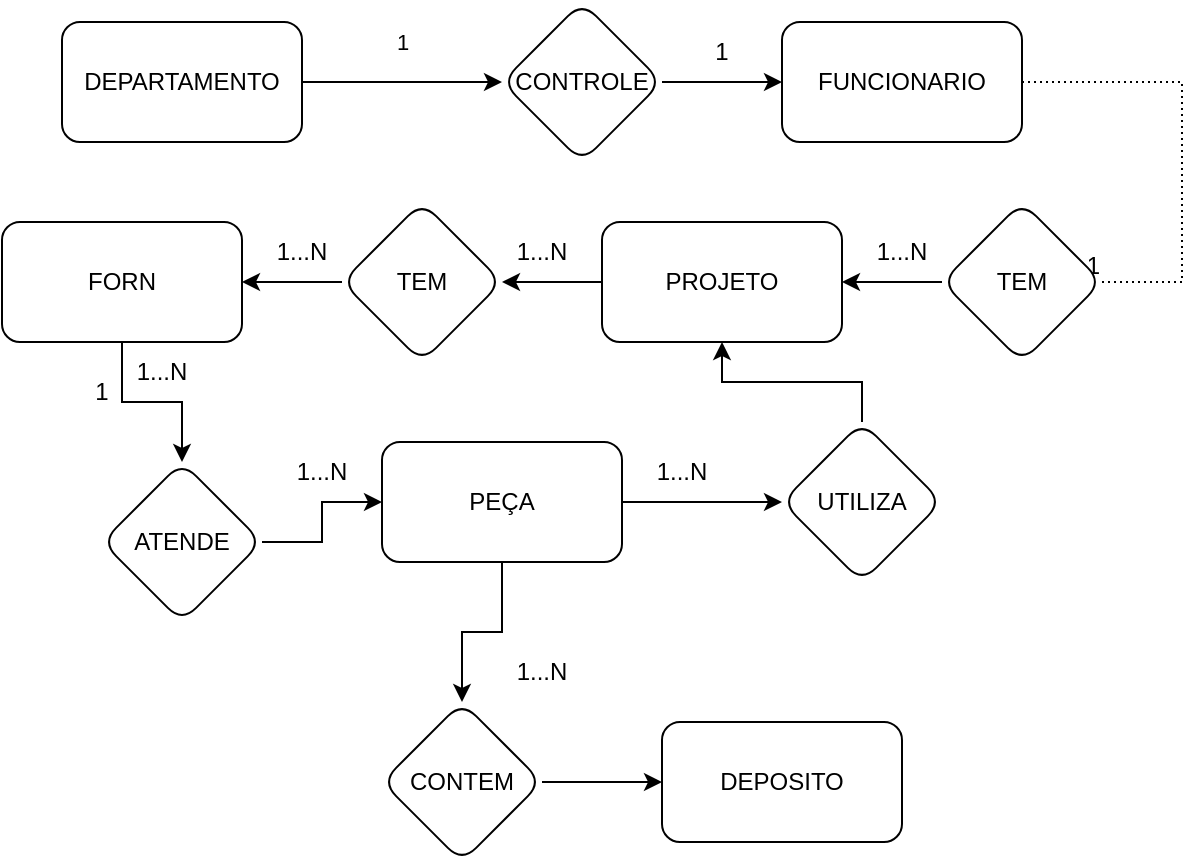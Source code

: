 <mxfile version="21.6.9" type="github">
  <diagram id="R2lEEEUBdFMjLlhIrx00" name="Page-1">
    <mxGraphModel dx="2284" dy="644" grid="1" gridSize="10" guides="1" tooltips="1" connect="1" arrows="1" fold="1" page="1" pageScale="1" pageWidth="850" pageHeight="1100" math="0" shadow="0" extFonts="Permanent Marker^https://fonts.googleapis.com/css?family=Permanent+Marker">
      <root>
        <mxCell id="0" />
        <mxCell id="1" parent="0" />
        <mxCell id="HVYfLiIrZfnUgEDj0098-3" value="1" style="edgeStyle=orthogonalEdgeStyle;rounded=0;orthogonalLoop=1;jettySize=auto;html=1;" edge="1" parent="1" source="HVYfLiIrZfnUgEDj0098-1" target="HVYfLiIrZfnUgEDj0098-2">
          <mxGeometry y="20" relative="1" as="geometry">
            <mxPoint as="offset" />
          </mxGeometry>
        </mxCell>
        <mxCell id="HVYfLiIrZfnUgEDj0098-1" value="DEPARTAMENTO" style="rounded=1;whiteSpace=wrap;html=1;" vertex="1" parent="1">
          <mxGeometry x="-40" y="60" width="120" height="60" as="geometry" />
        </mxCell>
        <mxCell id="HVYfLiIrZfnUgEDj0098-10" value="" style="edgeStyle=orthogonalEdgeStyle;rounded=0;orthogonalLoop=1;jettySize=auto;html=1;" edge="1" parent="1" source="HVYfLiIrZfnUgEDj0098-2" target="HVYfLiIrZfnUgEDj0098-4">
          <mxGeometry relative="1" as="geometry" />
        </mxCell>
        <mxCell id="HVYfLiIrZfnUgEDj0098-2" value="CONTROLE" style="rhombus;whiteSpace=wrap;html=1;rounded=1;" vertex="1" parent="1">
          <mxGeometry x="180" y="50" width="80" height="80" as="geometry" />
        </mxCell>
        <mxCell id="HVYfLiIrZfnUgEDj0098-4" value="FUNCIONARIO" style="whiteSpace=wrap;html=1;rounded=1;" vertex="1" parent="1">
          <mxGeometry x="320" y="60" width="120" height="60" as="geometry" />
        </mxCell>
        <mxCell id="HVYfLiIrZfnUgEDj0098-12" value="1" style="text;html=1;strokeColor=none;fillColor=none;align=center;verticalAlign=middle;whiteSpace=wrap;rounded=0;" vertex="1" parent="1">
          <mxGeometry x="260" y="60" width="60" height="30" as="geometry" />
        </mxCell>
        <mxCell id="HVYfLiIrZfnUgEDj0098-40" value="" style="endArrow=none;html=1;rounded=0;dashed=1;dashPattern=1 2;exitX=1;exitY=0.5;exitDx=0;exitDy=0;entryX=1;entryY=0.5;entryDx=0;entryDy=0;" edge="1" parent="1" source="HVYfLiIrZfnUgEDj0098-4" target="HVYfLiIrZfnUgEDj0098-43">
          <mxGeometry relative="1" as="geometry">
            <mxPoint x="350" y="310" as="sourcePoint" />
            <mxPoint x="510" y="200" as="targetPoint" />
            <Array as="points">
              <mxPoint x="520" y="90" />
              <mxPoint x="520" y="190" />
            </Array>
          </mxGeometry>
        </mxCell>
        <mxCell id="HVYfLiIrZfnUgEDj0098-41" value="1" style="resizable=0;html=1;whiteSpace=wrap;align=right;verticalAlign=bottom;" connectable="0" vertex="1" parent="HVYfLiIrZfnUgEDj0098-40">
          <mxGeometry x="1" relative="1" as="geometry" />
        </mxCell>
        <mxCell id="HVYfLiIrZfnUgEDj0098-46" value="" style="edgeStyle=orthogonalEdgeStyle;rounded=0;orthogonalLoop=1;jettySize=auto;html=1;" edge="1" parent="1" source="HVYfLiIrZfnUgEDj0098-43" target="HVYfLiIrZfnUgEDj0098-45">
          <mxGeometry relative="1" as="geometry" />
        </mxCell>
        <mxCell id="HVYfLiIrZfnUgEDj0098-43" value="TEM" style="rhombus;whiteSpace=wrap;html=1;rounded=1;" vertex="1" parent="1">
          <mxGeometry x="400" y="150" width="80" height="80" as="geometry" />
        </mxCell>
        <mxCell id="HVYfLiIrZfnUgEDj0098-49" value="" style="edgeStyle=orthogonalEdgeStyle;rounded=0;orthogonalLoop=1;jettySize=auto;html=1;" edge="1" parent="1" source="HVYfLiIrZfnUgEDj0098-45" target="HVYfLiIrZfnUgEDj0098-48">
          <mxGeometry relative="1" as="geometry" />
        </mxCell>
        <mxCell id="HVYfLiIrZfnUgEDj0098-45" value="PROJETO" style="whiteSpace=wrap;html=1;rounded=1;" vertex="1" parent="1">
          <mxGeometry x="230" y="160" width="120" height="60" as="geometry" />
        </mxCell>
        <mxCell id="HVYfLiIrZfnUgEDj0098-51" value="" style="edgeStyle=orthogonalEdgeStyle;rounded=0;orthogonalLoop=1;jettySize=auto;html=1;" edge="1" parent="1" source="HVYfLiIrZfnUgEDj0098-48" target="HVYfLiIrZfnUgEDj0098-50">
          <mxGeometry relative="1" as="geometry" />
        </mxCell>
        <mxCell id="HVYfLiIrZfnUgEDj0098-48" value="TEM" style="rhombus;whiteSpace=wrap;html=1;rounded=1;" vertex="1" parent="1">
          <mxGeometry x="100" y="150" width="80" height="80" as="geometry" />
        </mxCell>
        <mxCell id="HVYfLiIrZfnUgEDj0098-53" value="" style="edgeStyle=orthogonalEdgeStyle;rounded=0;orthogonalLoop=1;jettySize=auto;html=1;" edge="1" parent="1" source="HVYfLiIrZfnUgEDj0098-50" target="HVYfLiIrZfnUgEDj0098-52">
          <mxGeometry relative="1" as="geometry" />
        </mxCell>
        <mxCell id="HVYfLiIrZfnUgEDj0098-50" value="FORN" style="whiteSpace=wrap;html=1;rounded=1;" vertex="1" parent="1">
          <mxGeometry x="-70" y="160" width="120" height="60" as="geometry" />
        </mxCell>
        <mxCell id="HVYfLiIrZfnUgEDj0098-55" value="" style="edgeStyle=orthogonalEdgeStyle;rounded=0;orthogonalLoop=1;jettySize=auto;html=1;" edge="1" parent="1" source="HVYfLiIrZfnUgEDj0098-52" target="HVYfLiIrZfnUgEDj0098-54">
          <mxGeometry relative="1" as="geometry" />
        </mxCell>
        <mxCell id="HVYfLiIrZfnUgEDj0098-52" value="ATENDE" style="rhombus;whiteSpace=wrap;html=1;rounded=1;" vertex="1" parent="1">
          <mxGeometry x="-20" y="280" width="80" height="80" as="geometry" />
        </mxCell>
        <mxCell id="HVYfLiIrZfnUgEDj0098-57" value="" style="edgeStyle=orthogonalEdgeStyle;rounded=0;orthogonalLoop=1;jettySize=auto;html=1;" edge="1" parent="1" source="HVYfLiIrZfnUgEDj0098-54" target="HVYfLiIrZfnUgEDj0098-56">
          <mxGeometry relative="1" as="geometry" />
        </mxCell>
        <mxCell id="HVYfLiIrZfnUgEDj0098-60" value="" style="edgeStyle=orthogonalEdgeStyle;rounded=0;orthogonalLoop=1;jettySize=auto;html=1;" edge="1" parent="1" source="HVYfLiIrZfnUgEDj0098-54" target="HVYfLiIrZfnUgEDj0098-59">
          <mxGeometry relative="1" as="geometry" />
        </mxCell>
        <mxCell id="HVYfLiIrZfnUgEDj0098-54" value="PEÇA" style="whiteSpace=wrap;html=1;rounded=1;" vertex="1" parent="1">
          <mxGeometry x="120" y="270" width="120" height="60" as="geometry" />
        </mxCell>
        <mxCell id="HVYfLiIrZfnUgEDj0098-58" value="" style="edgeStyle=orthogonalEdgeStyle;rounded=0;orthogonalLoop=1;jettySize=auto;html=1;" edge="1" parent="1" source="HVYfLiIrZfnUgEDj0098-56" target="HVYfLiIrZfnUgEDj0098-45">
          <mxGeometry relative="1" as="geometry" />
        </mxCell>
        <mxCell id="HVYfLiIrZfnUgEDj0098-56" value="UTILIZA" style="rhombus;whiteSpace=wrap;html=1;rounded=1;" vertex="1" parent="1">
          <mxGeometry x="320" y="260" width="80" height="80" as="geometry" />
        </mxCell>
        <mxCell id="HVYfLiIrZfnUgEDj0098-62" value="" style="edgeStyle=orthogonalEdgeStyle;rounded=0;orthogonalLoop=1;jettySize=auto;html=1;" edge="1" parent="1" source="HVYfLiIrZfnUgEDj0098-59" target="HVYfLiIrZfnUgEDj0098-61">
          <mxGeometry relative="1" as="geometry" />
        </mxCell>
        <mxCell id="HVYfLiIrZfnUgEDj0098-59" value="CONTEM" style="rhombus;whiteSpace=wrap;html=1;rounded=1;" vertex="1" parent="1">
          <mxGeometry x="120" y="400" width="80" height="80" as="geometry" />
        </mxCell>
        <mxCell id="HVYfLiIrZfnUgEDj0098-61" value="DEPOSITO" style="whiteSpace=wrap;html=1;rounded=1;" vertex="1" parent="1">
          <mxGeometry x="260" y="410" width="120" height="60" as="geometry" />
        </mxCell>
        <mxCell id="HVYfLiIrZfnUgEDj0098-64" value="1...N" style="text;html=1;strokeColor=none;fillColor=none;align=center;verticalAlign=middle;whiteSpace=wrap;rounded=0;" vertex="1" parent="1">
          <mxGeometry x="350" y="160" width="60" height="30" as="geometry" />
        </mxCell>
        <mxCell id="HVYfLiIrZfnUgEDj0098-65" value="1...N" style="text;html=1;strokeColor=none;fillColor=none;align=center;verticalAlign=middle;whiteSpace=wrap;rounded=0;" vertex="1" parent="1">
          <mxGeometry x="170" y="160" width="60" height="30" as="geometry" />
        </mxCell>
        <mxCell id="HVYfLiIrZfnUgEDj0098-66" value="1...N" style="text;html=1;strokeColor=none;fillColor=none;align=center;verticalAlign=middle;whiteSpace=wrap;rounded=0;" vertex="1" parent="1">
          <mxGeometry x="50" y="160" width="60" height="30" as="geometry" />
        </mxCell>
        <mxCell id="HVYfLiIrZfnUgEDj0098-67" value="1" style="text;html=1;strokeColor=none;fillColor=none;align=center;verticalAlign=middle;whiteSpace=wrap;rounded=0;" vertex="1" parent="1">
          <mxGeometry x="-50" y="230" width="60" height="30" as="geometry" />
        </mxCell>
        <mxCell id="HVYfLiIrZfnUgEDj0098-68" value="1...N" style="text;html=1;strokeColor=none;fillColor=none;align=center;verticalAlign=middle;whiteSpace=wrap;rounded=0;" vertex="1" parent="1">
          <mxGeometry x="-20" y="220" width="60" height="30" as="geometry" />
        </mxCell>
        <mxCell id="HVYfLiIrZfnUgEDj0098-69" value="1...N" style="text;html=1;strokeColor=none;fillColor=none;align=center;verticalAlign=middle;whiteSpace=wrap;rounded=0;" vertex="1" parent="1">
          <mxGeometry x="60" y="270" width="60" height="30" as="geometry" />
        </mxCell>
        <mxCell id="HVYfLiIrZfnUgEDj0098-71" value="1...N" style="text;html=1;strokeColor=none;fillColor=none;align=center;verticalAlign=middle;whiteSpace=wrap;rounded=0;" vertex="1" parent="1">
          <mxGeometry x="240" y="270" width="60" height="30" as="geometry" />
        </mxCell>
        <mxCell id="HVYfLiIrZfnUgEDj0098-72" value="1...N" style="text;html=1;strokeColor=none;fillColor=none;align=center;verticalAlign=middle;whiteSpace=wrap;rounded=0;" vertex="1" parent="1">
          <mxGeometry x="170" y="370" width="60" height="30" as="geometry" />
        </mxCell>
      </root>
    </mxGraphModel>
  </diagram>
</mxfile>
